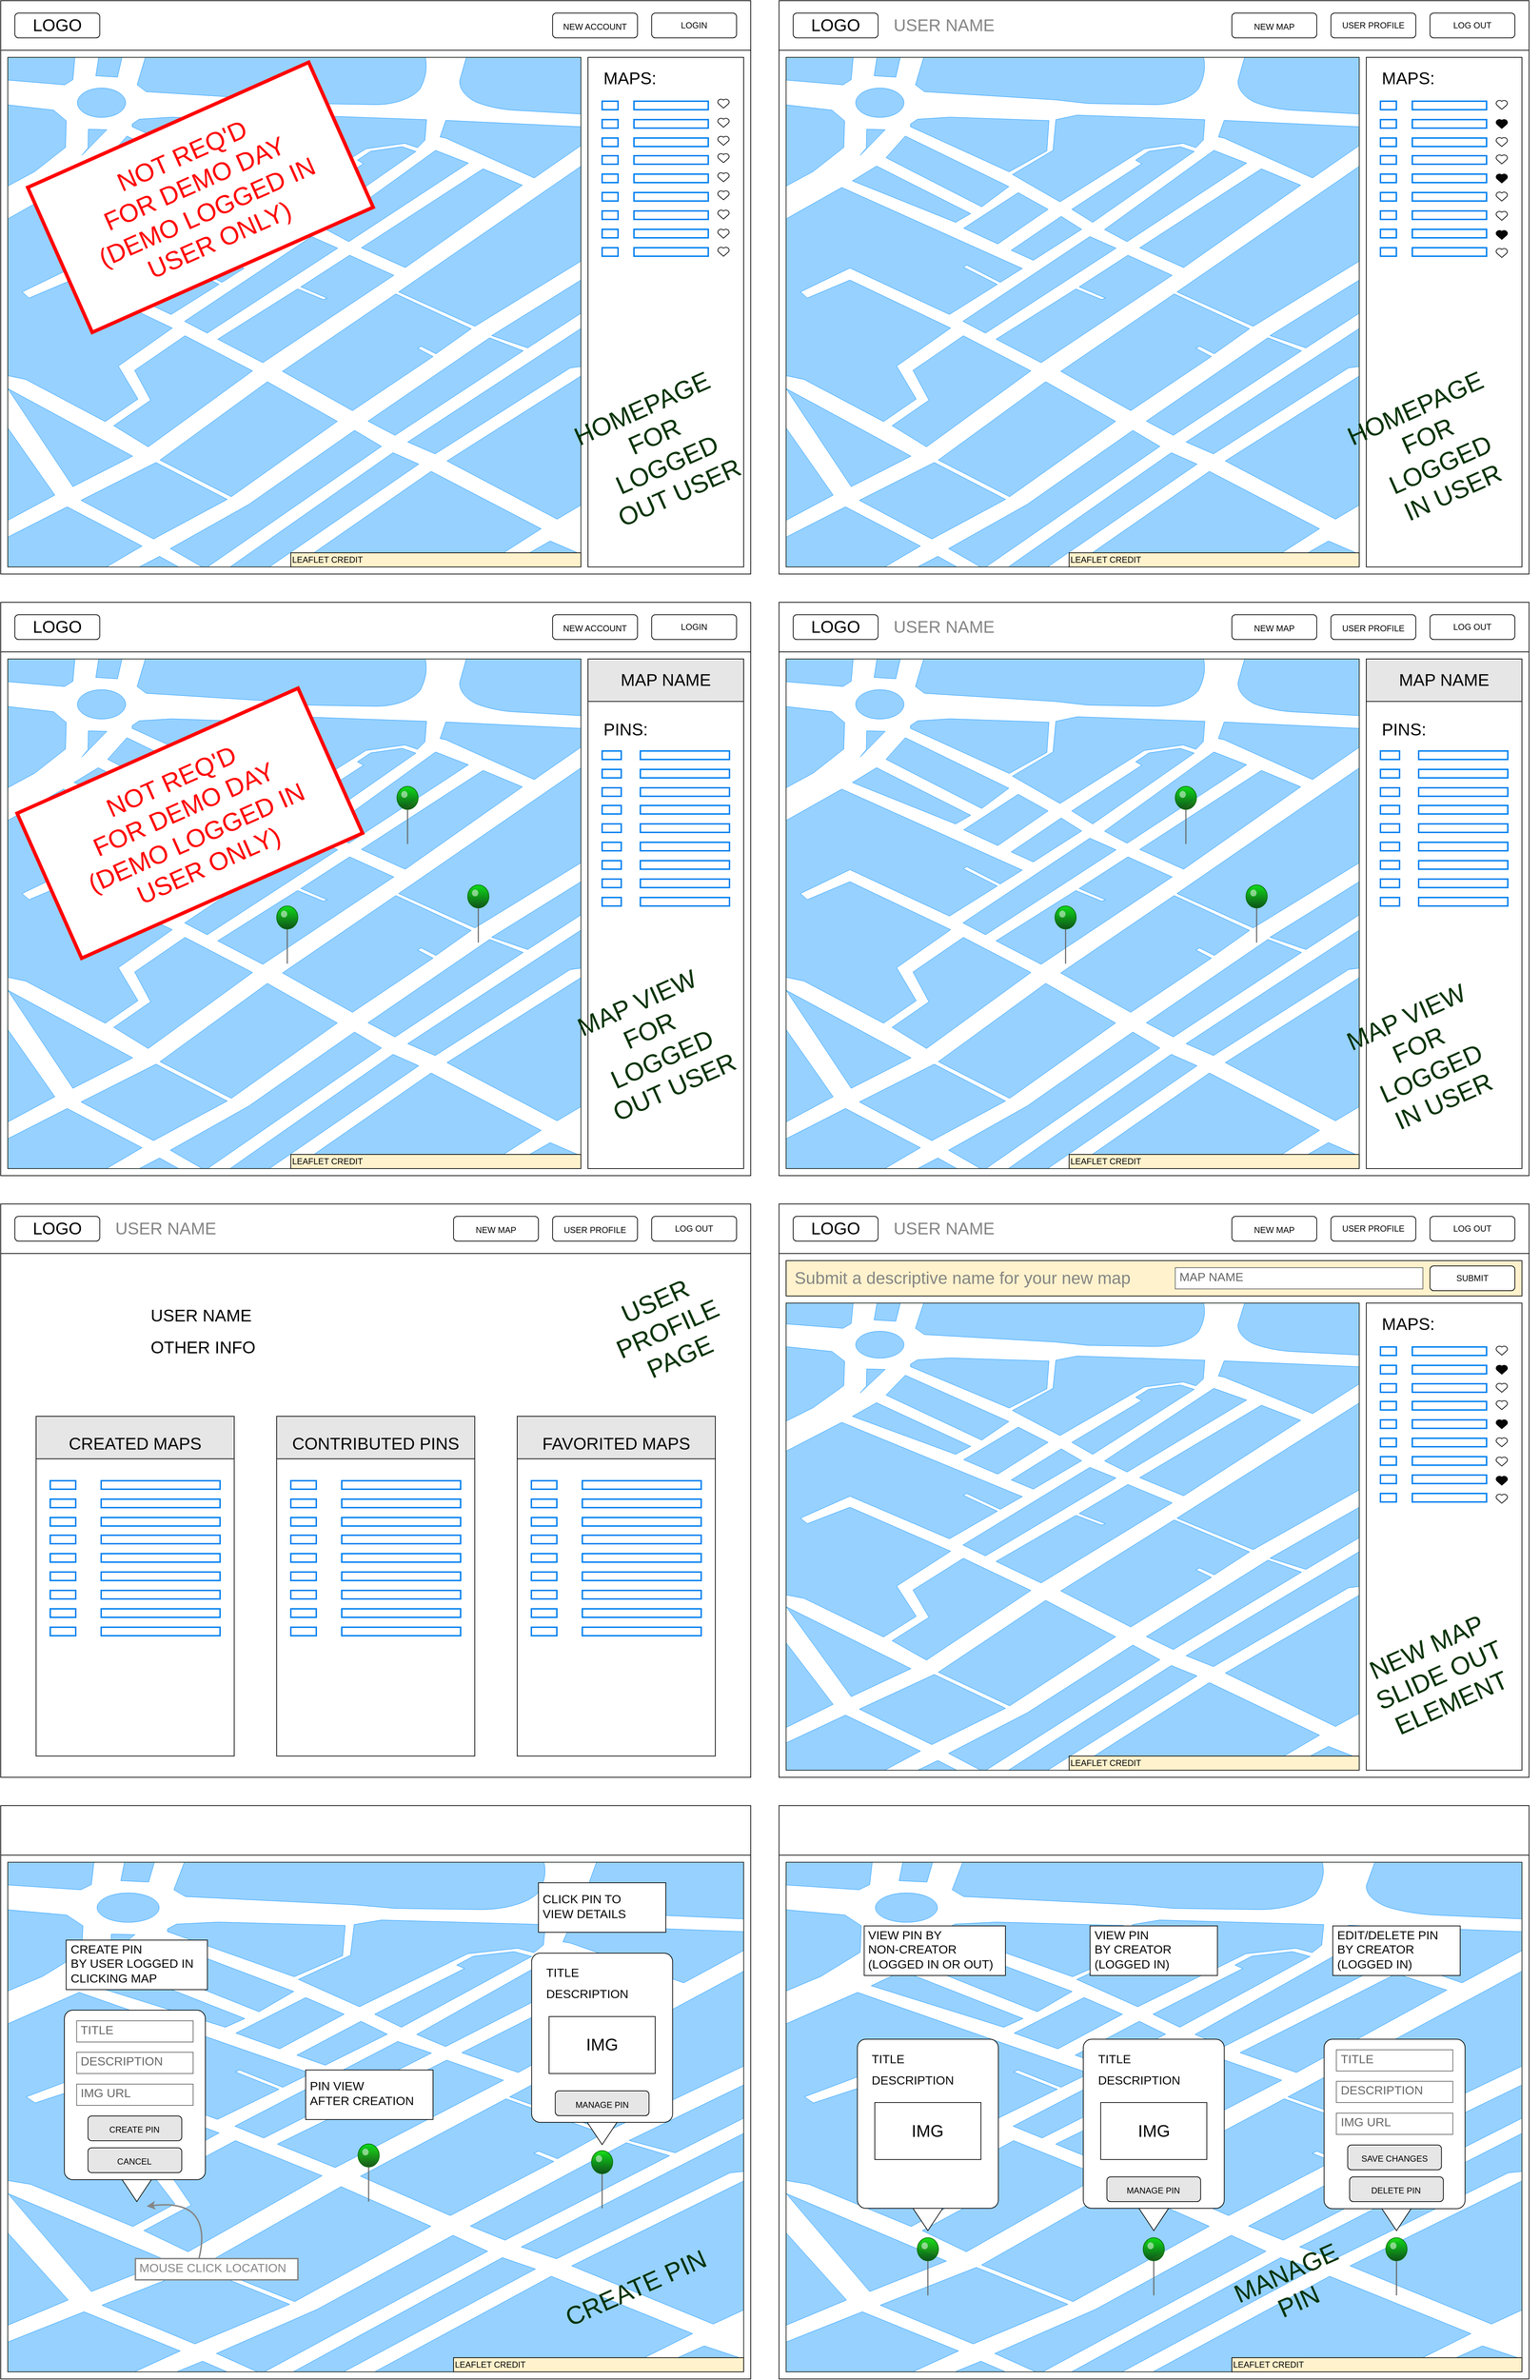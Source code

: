 <mxfile version="17.4.2" type="device"><diagram name="Page-1" id="03018318-947c-dd8e-b7a3-06fadd420f32"><mxGraphModel dx="3129" dy="2635" grid="1" gridSize="10" guides="1" tooltips="1" connect="1" arrows="1" fold="1" page="1" pageScale="1" pageWidth="1100" pageHeight="850" background="none" math="0" shadow="0"><root><mxCell id="0"/><mxCell id="1" parent="0"/><mxCell id="XAqKuSyK2m_CRTWHJI9g-225" value="" style="verticalLabelPosition=bottom;verticalAlign=top;html=1;shadow=0;dashed=0;strokeWidth=1;shape=mxgraph.ios.iBgMap;strokeColor=#18211b;strokeColor2=#008cff;fillColor2=#96D1FF;sketch=0;fontSize=24;fillColor=none;" parent="1" vertex="1"><mxGeometry x="1130" y="2650" width="1040" height="720" as="geometry"/></mxCell><mxCell id="XAqKuSyK2m_CRTWHJI9g-220" value="" style="rounded=0;whiteSpace=wrap;html=1;fillColor=none;sketch=0;" parent="1" vertex="1"><mxGeometry x="1120" y="2570" width="1060" height="810" as="geometry"/></mxCell><mxCell id="XAqKuSyK2m_CRTWHJI9g-264" value="" style="triangle;whiteSpace=wrap;html=1;sketch=0;fontSize=24;fontColor=#050505;strokeColor=default;fillColor=default;rotation=90;" parent="1" vertex="1"><mxGeometry x="1619.62" y="3100.5" width="60" height="80" as="geometry"/></mxCell><mxCell id="XAqKuSyK2m_CRTWHJI9g-3" value="" style="rounded=0;whiteSpace=wrap;html=1;fillColor=none;sketch=0;" parent="1" vertex="1"><mxGeometry x="20" y="20" width="1060" height="810" as="geometry"/></mxCell><mxCell id="XAqKuSyK2m_CRTWHJI9g-265" value="" style="triangle;whiteSpace=wrap;html=1;sketch=0;fontSize=24;fontColor=#050505;strokeColor=default;fillColor=default;rotation=90;" parent="1" vertex="1"><mxGeometry x="1962.68" y="3100.5" width="60" height="80" as="geometry"/></mxCell><mxCell id="XAqKuSyK2m_CRTWHJI9g-6" value="" style="rounded=0;whiteSpace=wrap;html=1;fillColor=none;" parent="1" vertex="1"><mxGeometry x="20" y="20" width="1060" height="70" as="geometry"/></mxCell><mxCell id="XAqKuSyK2m_CRTWHJI9g-7" value="&lt;font style=&quot;font-size: 24px&quot;&gt;LOGO&lt;/font&gt;" style="rounded=1;whiteSpace=wrap;html=1;fillColor=none;" parent="1" vertex="1"><mxGeometry x="40" y="37.5" width="120" height="35" as="geometry"/></mxCell><mxCell id="XAqKuSyK2m_CRTWHJI9g-10" value="" style="rounded=0;whiteSpace=wrap;html=1;sketch=0;fontSize=24;fillColor=none;" parent="1" vertex="1"><mxGeometry x="850" y="100" width="220" height="720" as="geometry"/></mxCell><mxCell id="XAqKuSyK2m_CRTWHJI9g-13" value="" style="verticalLabelPosition=bottom;verticalAlign=top;html=1;shadow=0;dashed=0;strokeWidth=1;shape=mxgraph.ios.iBgMap;strokeColor=#18211b;strokeColor2=#008cff;fillColor2=#96D1FF;sketch=0;fontSize=24;fillColor=none;" parent="1" vertex="1"><mxGeometry x="30" y="100" width="810" height="720" as="geometry"/></mxCell><mxCell id="XAqKuSyK2m_CRTWHJI9g-14" value="MAPS:" style="rounded=0;whiteSpace=wrap;html=1;sketch=0;fontSize=24;fillColor=none;strokeColor=none;align=left;" parent="1" vertex="1"><mxGeometry x="870" y="110" width="180" height="40" as="geometry"/></mxCell><mxCell id="XAqKuSyK2m_CRTWHJI9g-16" value="" style="html=1;verticalLabelPosition=bottom;align=center;labelBackgroundColor=#ffffff;verticalAlign=top;strokeWidth=2;strokeColor=#0080F0;shadow=0;dashed=0;shape=mxgraph.ios7.icons.preferences;pointerEvents=1;sketch=0;fontSize=24;fillColor=none;" parent="1" vertex="1"><mxGeometry x="870" y="162" width="150" height="64" as="geometry"/></mxCell><mxCell id="XAqKuSyK2m_CRTWHJI9g-17" value="" style="html=1;verticalLabelPosition=bottom;align=center;labelBackgroundColor=#ffffff;verticalAlign=top;strokeWidth=2;strokeColor=#0080F0;shadow=0;dashed=0;shape=mxgraph.ios7.icons.preferences;pointerEvents=1;sketch=0;fontSize=24;fillColor=none;" parent="1" vertex="1"><mxGeometry x="870" y="239" width="150" height="64" as="geometry"/></mxCell><mxCell id="XAqKuSyK2m_CRTWHJI9g-18" value="" style="html=1;verticalLabelPosition=bottom;align=center;labelBackgroundColor=#ffffff;verticalAlign=top;strokeWidth=2;strokeColor=#0080F0;shadow=0;dashed=0;shape=mxgraph.ios7.icons.preferences;pointerEvents=1;sketch=0;fontSize=24;fillColor=none;" parent="1" vertex="1"><mxGeometry x="870" y="317" width="150" height="64" as="geometry"/></mxCell><mxCell id="XAqKuSyK2m_CRTWHJI9g-20" value="&lt;font style=&quot;font-size: 12px;&quot;&gt;LOGIN&lt;/font&gt;" style="rounded=1;whiteSpace=wrap;html=1;fillColor=none;fontSize=12;" parent="1" vertex="1"><mxGeometry x="940" y="37.5" width="120" height="35" as="geometry"/></mxCell><mxCell id="XAqKuSyK2m_CRTWHJI9g-22" value="&lt;font style=&quot;font-size: 12px&quot;&gt;NEW ACCOUNT&lt;/font&gt;" style="rounded=1;whiteSpace=wrap;html=1;fillColor=none;fontSize=16;" parent="1" vertex="1"><mxGeometry x="800" y="37.5" width="120" height="35" as="geometry"/></mxCell><mxCell id="XAqKuSyK2m_CRTWHJI9g-24" value="LEAFLET CREDIT" style="rounded=0;whiteSpace=wrap;html=1;sketch=0;fontSize=12;strokeColor=default;fillColor=#FFF2CC;align=left;" parent="1" vertex="1"><mxGeometry x="430" y="800" width="410" height="20" as="geometry"/></mxCell><mxCell id="XAqKuSyK2m_CRTWHJI9g-25" value="" style="rounded=0;whiteSpace=wrap;html=1;fillColor=none;sketch=0;" parent="1" vertex="1"><mxGeometry x="20" y="870" width="1060" height="810" as="geometry"/></mxCell><mxCell id="XAqKuSyK2m_CRTWHJI9g-26" value="" style="rounded=0;whiteSpace=wrap;html=1;fillColor=none;" parent="1" vertex="1"><mxGeometry x="20" y="870" width="1060" height="70" as="geometry"/></mxCell><mxCell id="XAqKuSyK2m_CRTWHJI9g-27" value="&lt;font style=&quot;font-size: 24px&quot;&gt;LOGO&lt;/font&gt;" style="rounded=1;whiteSpace=wrap;html=1;fillColor=none;" parent="1" vertex="1"><mxGeometry x="40" y="887.5" width="120" height="35" as="geometry"/></mxCell><mxCell id="XAqKuSyK2m_CRTWHJI9g-28" value="" style="rounded=0;whiteSpace=wrap;html=1;sketch=0;fontSize=24;fillColor=none;" parent="1" vertex="1"><mxGeometry x="850" y="950" width="220" height="720" as="geometry"/></mxCell><mxCell id="XAqKuSyK2m_CRTWHJI9g-42" value="" style="rounded=0;whiteSpace=wrap;html=1;sketch=0;fontSize=48;fontColor=#858585;strokeColor=default;fillColor=#E6E6E6;" parent="1" vertex="1"><mxGeometry x="850" y="950" width="220" height="60" as="geometry"/></mxCell><mxCell id="XAqKuSyK2m_CRTWHJI9g-29" value="" style="verticalLabelPosition=bottom;verticalAlign=top;html=1;shadow=0;dashed=0;strokeWidth=1;shape=mxgraph.ios.iBgMap;strokeColor=#18211b;strokeColor2=#008cff;fillColor2=#96D1FF;sketch=0;fontSize=24;fillColor=none;" parent="1" vertex="1"><mxGeometry x="30" y="950" width="810" height="720" as="geometry"/></mxCell><mxCell id="XAqKuSyK2m_CRTWHJI9g-30" value="MAP NAME" style="rounded=0;whiteSpace=wrap;html=1;sketch=0;fontSize=24;fillColor=none;strokeColor=none;" parent="1" vertex="1"><mxGeometry x="850" y="960" width="220" height="40" as="geometry"/></mxCell><mxCell id="XAqKuSyK2m_CRTWHJI9g-31" value="" style="html=1;verticalLabelPosition=bottom;align=center;labelBackgroundColor=#ffffff;verticalAlign=top;strokeWidth=2;strokeColor=#0080F0;shadow=0;dashed=0;shape=mxgraph.ios7.icons.preferences;pointerEvents=1;sketch=0;fontSize=24;fillColor=none;" parent="1" vertex="1"><mxGeometry x="870" y="1080" width="180" height="64" as="geometry"/></mxCell><mxCell id="XAqKuSyK2m_CRTWHJI9g-32" value="" style="html=1;verticalLabelPosition=bottom;align=center;labelBackgroundColor=#ffffff;verticalAlign=top;strokeWidth=2;strokeColor=#0080F0;shadow=0;dashed=0;shape=mxgraph.ios7.icons.preferences;pointerEvents=1;sketch=0;fontSize=24;fillColor=none;" parent="1" vertex="1"><mxGeometry x="870" y="1157" width="180" height="64" as="geometry"/></mxCell><mxCell id="XAqKuSyK2m_CRTWHJI9g-33" value="" style="html=1;verticalLabelPosition=bottom;align=center;labelBackgroundColor=#ffffff;verticalAlign=top;strokeWidth=2;strokeColor=#0080F0;shadow=0;dashed=0;shape=mxgraph.ios7.icons.preferences;pointerEvents=1;sketch=0;fontSize=24;fillColor=none;" parent="1" vertex="1"><mxGeometry x="870" y="1235" width="180" height="64" as="geometry"/></mxCell><mxCell id="XAqKuSyK2m_CRTWHJI9g-34" value="&lt;font style=&quot;font-size: 12px;&quot;&gt;LOGIN&lt;/font&gt;" style="rounded=1;whiteSpace=wrap;html=1;fillColor=none;fontSize=12;" parent="1" vertex="1"><mxGeometry x="940" y="887.5" width="120" height="35" as="geometry"/></mxCell><mxCell id="XAqKuSyK2m_CRTWHJI9g-35" value="&lt;font style=&quot;font-size: 12px&quot;&gt;NEW ACCOUNT&lt;/font&gt;" style="rounded=1;whiteSpace=wrap;html=1;fillColor=none;fontSize=16;" parent="1" vertex="1"><mxGeometry x="800" y="887.5" width="120" height="35" as="geometry"/></mxCell><mxCell id="XAqKuSyK2m_CRTWHJI9g-36" value="LEAFLET CREDIT" style="rounded=0;whiteSpace=wrap;html=1;sketch=0;fontSize=12;strokeColor=default;fillColor=#FFF2CC;align=left;" parent="1" vertex="1"><mxGeometry x="430" y="1650" width="410" height="20" as="geometry"/></mxCell><mxCell id="XAqKuSyK2m_CRTWHJI9g-263" value="" style="triangle;whiteSpace=wrap;html=1;sketch=0;fontSize=24;fontColor=#050505;strokeColor=default;fillColor=default;rotation=90;" parent="1" vertex="1"><mxGeometry x="1300.38" y="3100.5" width="60" height="80" as="geometry"/></mxCell><mxCell id="XAqKuSyK2m_CRTWHJI9g-39" value="" style="verticalLabelPosition=top;html=1;shadow=0;dashed=0;verticalAlign=bottom;strokeWidth=1;shape=mxgraph.ios.iPin;fillColor2=#00dd00;fillColor3=#004400;strokeColor=#006600;sketch=0;fontSize=48;fillColor=none;" parent="1" vertex="1"><mxGeometry x="580" y="1130" width="30" height="81.5" as="geometry"/></mxCell><mxCell id="XAqKuSyK2m_CRTWHJI9g-43" value="" style="verticalLabelPosition=top;html=1;shadow=0;dashed=0;verticalAlign=bottom;strokeWidth=1;shape=mxgraph.ios.iPin;fillColor2=#00dd00;fillColor3=#004400;strokeColor=#006600;sketch=0;fontSize=48;fillColor=none;" parent="1" vertex="1"><mxGeometry x="410" y="1299" width="30" height="81.5" as="geometry"/></mxCell><mxCell id="XAqKuSyK2m_CRTWHJI9g-44" value="" style="verticalLabelPosition=top;html=1;shadow=0;dashed=0;verticalAlign=bottom;strokeWidth=1;shape=mxgraph.ios.iPin;fillColor2=#00dd00;fillColor3=#004400;strokeColor=#006600;sketch=0;fontSize=48;fillColor=none;" parent="1" vertex="1"><mxGeometry x="680" y="1269.25" width="30" height="81.5" as="geometry"/></mxCell><mxCell id="XAqKuSyK2m_CRTWHJI9g-45" value="PINS:" style="rounded=0;whiteSpace=wrap;html=1;sketch=0;fontSize=24;fillColor=none;strokeColor=none;align=left;" parent="1" vertex="1"><mxGeometry x="870" y="1030" width="130" height="40" as="geometry"/></mxCell><mxCell id="XAqKuSyK2m_CRTWHJI9g-46" value="" style="rounded=0;whiteSpace=wrap;html=1;fillColor=none;sketch=0;" parent="1" vertex="1"><mxGeometry x="1120" y="20" width="1060" height="810" as="geometry"/></mxCell><mxCell id="XAqKuSyK2m_CRTWHJI9g-47" value="" style="rounded=0;whiteSpace=wrap;html=1;fillColor=none;" parent="1" vertex="1"><mxGeometry x="1120" y="20" width="1060" height="70" as="geometry"/></mxCell><mxCell id="XAqKuSyK2m_CRTWHJI9g-48" value="&lt;font style=&quot;font-size: 24px&quot;&gt;LOGO&lt;/font&gt;" style="rounded=1;whiteSpace=wrap;html=1;fillColor=none;" parent="1" vertex="1"><mxGeometry x="1140" y="37.5" width="120" height="35" as="geometry"/></mxCell><mxCell id="XAqKuSyK2m_CRTWHJI9g-49" value="" style="rounded=0;whiteSpace=wrap;html=1;sketch=0;fontSize=24;fillColor=none;" parent="1" vertex="1"><mxGeometry x="1950" y="100" width="220" height="720" as="geometry"/></mxCell><mxCell id="XAqKuSyK2m_CRTWHJI9g-50" value="" style="verticalLabelPosition=bottom;verticalAlign=top;html=1;shadow=0;dashed=0;strokeWidth=1;shape=mxgraph.ios.iBgMap;strokeColor=#18211b;strokeColor2=#008cff;fillColor2=#96D1FF;sketch=0;fontSize=24;fillColor=none;" parent="1" vertex="1"><mxGeometry x="1130" y="100" width="810" height="720" as="geometry"/></mxCell><mxCell id="XAqKuSyK2m_CRTWHJI9g-51" value="MAPS:" style="rounded=0;whiteSpace=wrap;html=1;sketch=0;fontSize=24;fillColor=none;strokeColor=none;align=left;" parent="1" vertex="1"><mxGeometry x="1970" y="110" width="180" height="40" as="geometry"/></mxCell><mxCell id="XAqKuSyK2m_CRTWHJI9g-52" value="" style="html=1;verticalLabelPosition=bottom;align=center;labelBackgroundColor=#ffffff;verticalAlign=top;strokeWidth=2;strokeColor=#0080F0;shadow=0;dashed=0;shape=mxgraph.ios7.icons.preferences;pointerEvents=1;sketch=0;fontSize=24;fillColor=none;" parent="1" vertex="1"><mxGeometry x="1970" y="162" width="150" height="64" as="geometry"/></mxCell><mxCell id="XAqKuSyK2m_CRTWHJI9g-53" value="" style="html=1;verticalLabelPosition=bottom;align=center;labelBackgroundColor=#ffffff;verticalAlign=top;strokeWidth=2;strokeColor=#0080F0;shadow=0;dashed=0;shape=mxgraph.ios7.icons.preferences;pointerEvents=1;sketch=0;fontSize=24;fillColor=none;" parent="1" vertex="1"><mxGeometry x="1970" y="239" width="150" height="64" as="geometry"/></mxCell><mxCell id="XAqKuSyK2m_CRTWHJI9g-54" value="" style="html=1;verticalLabelPosition=bottom;align=center;labelBackgroundColor=#ffffff;verticalAlign=top;strokeWidth=2;strokeColor=#0080F0;shadow=0;dashed=0;shape=mxgraph.ios7.icons.preferences;pointerEvents=1;sketch=0;fontSize=24;fillColor=none;" parent="1" vertex="1"><mxGeometry x="1970" y="317" width="150" height="64" as="geometry"/></mxCell><mxCell id="XAqKuSyK2m_CRTWHJI9g-55" value="&lt;font style=&quot;font-size: 12px&quot;&gt;LOG OUT&lt;/font&gt;" style="rounded=1;whiteSpace=wrap;html=1;fillColor=none;fontSize=12;" parent="1" vertex="1"><mxGeometry x="2040" y="37.5" width="120" height="35" as="geometry"/></mxCell><mxCell id="XAqKuSyK2m_CRTWHJI9g-57" value="LEAFLET CREDIT" style="rounded=0;whiteSpace=wrap;html=1;sketch=0;fontSize=12;strokeColor=default;fillColor=#FFF2CC;align=left;" parent="1" vertex="1"><mxGeometry x="1530" y="800" width="410" height="20" as="geometry"/></mxCell><mxCell id="XAqKuSyK2m_CRTWHJI9g-59" value="&lt;font style=&quot;font-size: 12px&quot;&gt;USER PROFILE&lt;/font&gt;" style="rounded=1;whiteSpace=wrap;html=1;fillColor=none;fontSize=12;" parent="1" vertex="1"><mxGeometry x="1900" y="37.5" width="120" height="35" as="geometry"/></mxCell><mxCell id="XAqKuSyK2m_CRTWHJI9g-61" value="" style="verticalLabelPosition=bottom;verticalAlign=top;html=1;shape=mxgraph.basic.heart;sketch=0;fontSize=48;fontColor=#858585;strokeColor=default;fillColor=none;" parent="1" vertex="1"><mxGeometry x="2133" y="160.5" width="17" height="13" as="geometry"/></mxCell><mxCell id="XAqKuSyK2m_CRTWHJI9g-63" value="" style="verticalLabelPosition=bottom;verticalAlign=top;html=1;shape=mxgraph.basic.heart;sketch=0;fontSize=48;fontColor=#858585;strokeColor=default;fillColor=#050505;" parent="1" vertex="1"><mxGeometry x="2133" y="187.5" width="17" height="13" as="geometry"/></mxCell><mxCell id="XAqKuSyK2m_CRTWHJI9g-64" value="" style="verticalLabelPosition=bottom;verticalAlign=top;html=1;shape=mxgraph.basic.heart;sketch=0;fontSize=48;fontColor=#858585;strokeColor=default;fillColor=none;" parent="1" vertex="1"><mxGeometry x="2133" y="213" width="17" height="13" as="geometry"/></mxCell><mxCell id="XAqKuSyK2m_CRTWHJI9g-65" value="" style="verticalLabelPosition=bottom;verticalAlign=top;html=1;shape=mxgraph.basic.heart;sketch=0;fontSize=48;fontColor=#858585;strokeColor=default;fillColor=none;" parent="1" vertex="1"><mxGeometry x="2133" y="237.5" width="17" height="13" as="geometry"/></mxCell><mxCell id="XAqKuSyK2m_CRTWHJI9g-66" value="" style="verticalLabelPosition=bottom;verticalAlign=top;html=1;shape=mxgraph.basic.heart;sketch=0;fontSize=48;fontColor=#858585;strokeColor=default;fillColor=#050505;" parent="1" vertex="1"><mxGeometry x="2133" y="264.5" width="17" height="13" as="geometry"/></mxCell><mxCell id="XAqKuSyK2m_CRTWHJI9g-67" value="" style="verticalLabelPosition=bottom;verticalAlign=top;html=1;shape=mxgraph.basic.heart;sketch=0;fontSize=48;fontColor=#858585;strokeColor=default;fillColor=none;" parent="1" vertex="1"><mxGeometry x="2133" y="290" width="17" height="13" as="geometry"/></mxCell><mxCell id="XAqKuSyK2m_CRTWHJI9g-68" value="" style="verticalLabelPosition=bottom;verticalAlign=top;html=1;shape=mxgraph.basic.heart;sketch=0;fontSize=48;fontColor=#858585;strokeColor=default;fillColor=none;" parent="1" vertex="1"><mxGeometry x="2133" y="317.25" width="17" height="13" as="geometry"/></mxCell><mxCell id="XAqKuSyK2m_CRTWHJI9g-69" value="" style="verticalLabelPosition=bottom;verticalAlign=top;html=1;shape=mxgraph.basic.heart;sketch=0;fontSize=48;fontColor=#858585;strokeColor=default;fillColor=#050505;" parent="1" vertex="1"><mxGeometry x="2133" y="344.25" width="17" height="13" as="geometry"/></mxCell><mxCell id="XAqKuSyK2m_CRTWHJI9g-70" value="" style="verticalLabelPosition=bottom;verticalAlign=top;html=1;shape=mxgraph.basic.heart;sketch=0;fontSize=48;fontColor=#858585;strokeColor=default;fillColor=none;" parent="1" vertex="1"><mxGeometry x="2133" y="369.75" width="17" height="13" as="geometry"/></mxCell><mxCell id="XAqKuSyK2m_CRTWHJI9g-71" value="" style="verticalLabelPosition=bottom;verticalAlign=top;html=1;shape=mxgraph.basic.heart;sketch=0;fontSize=48;fontColor=#858585;strokeColor=default;fillColor=none;" parent="1" vertex="1"><mxGeometry x="1033" y="158.75" width="17" height="13" as="geometry"/></mxCell><mxCell id="XAqKuSyK2m_CRTWHJI9g-72" value="" style="verticalLabelPosition=bottom;verticalAlign=top;html=1;shape=mxgraph.basic.heart;sketch=0;fontSize=48;fontColor=#858585;strokeColor=default;fillColor=none;" parent="1" vertex="1"><mxGeometry x="1033" y="185.75" width="17" height="13" as="geometry"/></mxCell><mxCell id="XAqKuSyK2m_CRTWHJI9g-73" value="" style="verticalLabelPosition=bottom;verticalAlign=top;html=1;shape=mxgraph.basic.heart;sketch=0;fontSize=48;fontColor=#858585;strokeColor=default;fillColor=none;" parent="1" vertex="1"><mxGeometry x="1033" y="211.25" width="17" height="13" as="geometry"/></mxCell><mxCell id="XAqKuSyK2m_CRTWHJI9g-74" value="" style="verticalLabelPosition=bottom;verticalAlign=top;html=1;shape=mxgraph.basic.heart;sketch=0;fontSize=48;fontColor=#858585;strokeColor=default;fillColor=none;" parent="1" vertex="1"><mxGeometry x="1033" y="235.75" width="17" height="13" as="geometry"/></mxCell><mxCell id="XAqKuSyK2m_CRTWHJI9g-75" value="" style="verticalLabelPosition=bottom;verticalAlign=top;html=1;shape=mxgraph.basic.heart;sketch=0;fontSize=48;fontColor=#858585;strokeColor=default;fillColor=none;" parent="1" vertex="1"><mxGeometry x="1033" y="262.75" width="17" height="13" as="geometry"/></mxCell><mxCell id="XAqKuSyK2m_CRTWHJI9g-76" value="" style="verticalLabelPosition=bottom;verticalAlign=top;html=1;shape=mxgraph.basic.heart;sketch=0;fontSize=48;fontColor=#858585;strokeColor=default;fillColor=none;" parent="1" vertex="1"><mxGeometry x="1033" y="288.25" width="17" height="13" as="geometry"/></mxCell><mxCell id="XAqKuSyK2m_CRTWHJI9g-77" value="" style="verticalLabelPosition=bottom;verticalAlign=top;html=1;shape=mxgraph.basic.heart;sketch=0;fontSize=48;fontColor=#858585;strokeColor=default;fillColor=none;" parent="1" vertex="1"><mxGeometry x="1033" y="315.5" width="17" height="13" as="geometry"/></mxCell><mxCell id="XAqKuSyK2m_CRTWHJI9g-78" value="" style="verticalLabelPosition=bottom;verticalAlign=top;html=1;shape=mxgraph.basic.heart;sketch=0;fontSize=48;fontColor=#858585;strokeColor=default;fillColor=none;" parent="1" vertex="1"><mxGeometry x="1033" y="342.5" width="17" height="13" as="geometry"/></mxCell><mxCell id="XAqKuSyK2m_CRTWHJI9g-79" value="" style="verticalLabelPosition=bottom;verticalAlign=top;html=1;shape=mxgraph.basic.heart;sketch=0;fontSize=48;fontColor=#858585;strokeColor=default;fillColor=none;" parent="1" vertex="1"><mxGeometry x="1033" y="368" width="17" height="13" as="geometry"/></mxCell><mxCell id="XAqKuSyK2m_CRTWHJI9g-80" value="" style="rounded=0;whiteSpace=wrap;html=1;fillColor=none;sketch=0;" parent="1" vertex="1"><mxGeometry x="1120" y="870" width="1060" height="810" as="geometry"/></mxCell><mxCell id="XAqKuSyK2m_CRTWHJI9g-81" value="" style="rounded=0;whiteSpace=wrap;html=1;fillColor=none;" parent="1" vertex="1"><mxGeometry x="1120" y="870" width="1060" height="70" as="geometry"/></mxCell><mxCell id="XAqKuSyK2m_CRTWHJI9g-82" value="&lt;font style=&quot;font-size: 24px&quot;&gt;LOGO&lt;/font&gt;" style="rounded=1;whiteSpace=wrap;html=1;fillColor=none;" parent="1" vertex="1"><mxGeometry x="1140" y="887.5" width="120" height="35" as="geometry"/></mxCell><mxCell id="XAqKuSyK2m_CRTWHJI9g-83" value="" style="rounded=0;whiteSpace=wrap;html=1;sketch=0;fontSize=24;fillColor=none;" parent="1" vertex="1"><mxGeometry x="1950" y="950" width="220" height="720" as="geometry"/></mxCell><mxCell id="XAqKuSyK2m_CRTWHJI9g-84" value="" style="rounded=0;whiteSpace=wrap;html=1;sketch=0;fontSize=48;fontColor=#858585;strokeColor=default;fillColor=#E6E6E6;" parent="1" vertex="1"><mxGeometry x="1950" y="950" width="220" height="60" as="geometry"/></mxCell><mxCell id="XAqKuSyK2m_CRTWHJI9g-85" value="" style="verticalLabelPosition=bottom;verticalAlign=top;html=1;shadow=0;dashed=0;strokeWidth=1;shape=mxgraph.ios.iBgMap;strokeColor=#18211b;strokeColor2=#008cff;fillColor2=#96D1FF;sketch=0;fontSize=24;fillColor=none;" parent="1" vertex="1"><mxGeometry x="1130" y="950" width="810" height="720" as="geometry"/></mxCell><mxCell id="XAqKuSyK2m_CRTWHJI9g-86" value="MAP NAME" style="rounded=0;whiteSpace=wrap;html=1;sketch=0;fontSize=24;fillColor=none;strokeColor=none;" parent="1" vertex="1"><mxGeometry x="1950" y="960" width="220" height="40" as="geometry"/></mxCell><mxCell id="XAqKuSyK2m_CRTWHJI9g-87" value="" style="html=1;verticalLabelPosition=bottom;align=center;labelBackgroundColor=#ffffff;verticalAlign=top;strokeWidth=2;strokeColor=#0080F0;shadow=0;dashed=0;shape=mxgraph.ios7.icons.preferences;pointerEvents=1;sketch=0;fontSize=24;fillColor=none;" parent="1" vertex="1"><mxGeometry x="1970" y="1080" width="180" height="64" as="geometry"/></mxCell><mxCell id="XAqKuSyK2m_CRTWHJI9g-88" value="" style="html=1;verticalLabelPosition=bottom;align=center;labelBackgroundColor=#ffffff;verticalAlign=top;strokeWidth=2;strokeColor=#0080F0;shadow=0;dashed=0;shape=mxgraph.ios7.icons.preferences;pointerEvents=1;sketch=0;fontSize=24;fillColor=none;" parent="1" vertex="1"><mxGeometry x="1970" y="1157" width="180" height="64" as="geometry"/></mxCell><mxCell id="XAqKuSyK2m_CRTWHJI9g-89" value="" style="html=1;verticalLabelPosition=bottom;align=center;labelBackgroundColor=#ffffff;verticalAlign=top;strokeWidth=2;strokeColor=#0080F0;shadow=0;dashed=0;shape=mxgraph.ios7.icons.preferences;pointerEvents=1;sketch=0;fontSize=24;fillColor=none;" parent="1" vertex="1"><mxGeometry x="1970" y="1235" width="180" height="64" as="geometry"/></mxCell><mxCell id="XAqKuSyK2m_CRTWHJI9g-90" value="&lt;font style=&quot;font-size: 12px&quot;&gt;LOG OUT&lt;/font&gt;" style="rounded=1;whiteSpace=wrap;html=1;fillColor=none;fontSize=12;" parent="1" vertex="1"><mxGeometry x="2040" y="887.5" width="120" height="35" as="geometry"/></mxCell><mxCell id="XAqKuSyK2m_CRTWHJI9g-91" value="&lt;font style=&quot;font-size: 12px&quot;&gt;USER PROFILE&lt;/font&gt;" style="rounded=1;whiteSpace=wrap;html=1;fillColor=none;fontSize=16;" parent="1" vertex="1"><mxGeometry x="1900" y="887.5" width="120" height="35" as="geometry"/></mxCell><mxCell id="XAqKuSyK2m_CRTWHJI9g-92" value="LEAFLET CREDIT" style="rounded=0;whiteSpace=wrap;html=1;sketch=0;fontSize=12;strokeColor=default;fillColor=#FFF2CC;align=left;" parent="1" vertex="1"><mxGeometry x="1530" y="1650" width="410" height="20" as="geometry"/></mxCell><mxCell id="XAqKuSyK2m_CRTWHJI9g-93" value="" style="verticalLabelPosition=top;html=1;shadow=0;dashed=0;verticalAlign=bottom;strokeWidth=1;shape=mxgraph.ios.iPin;fillColor2=#00dd00;fillColor3=#004400;strokeColor=#006600;sketch=0;fontSize=48;fillColor=none;" parent="1" vertex="1"><mxGeometry x="1680" y="1130" width="30" height="81.5" as="geometry"/></mxCell><mxCell id="XAqKuSyK2m_CRTWHJI9g-95" value="" style="verticalLabelPosition=top;html=1;shadow=0;dashed=0;verticalAlign=bottom;strokeWidth=1;shape=mxgraph.ios.iPin;fillColor2=#00dd00;fillColor3=#004400;strokeColor=#006600;sketch=0;fontSize=48;fillColor=none;" parent="1" vertex="1"><mxGeometry x="1510" y="1299" width="30" height="81.5" as="geometry"/></mxCell><mxCell id="XAqKuSyK2m_CRTWHJI9g-96" value="" style="verticalLabelPosition=top;html=1;shadow=0;dashed=0;verticalAlign=bottom;strokeWidth=1;shape=mxgraph.ios.iPin;fillColor2=#00dd00;fillColor3=#004400;strokeColor=#006600;sketch=0;fontSize=48;fillColor=none;" parent="1" vertex="1"><mxGeometry x="1780" y="1269.25" width="30" height="81.5" as="geometry"/></mxCell><mxCell id="XAqKuSyK2m_CRTWHJI9g-97" value="PINS:" style="rounded=0;whiteSpace=wrap;html=1;sketch=0;fontSize=24;fillColor=none;strokeColor=none;align=left;" parent="1" vertex="1"><mxGeometry x="1970" y="1030" width="130" height="40" as="geometry"/></mxCell><mxCell id="XAqKuSyK2m_CRTWHJI9g-98" value="" style="rounded=0;whiteSpace=wrap;html=1;fillColor=none;sketch=0;" parent="1" vertex="1"><mxGeometry x="20" y="1720" width="1060" height="810" as="geometry"/></mxCell><mxCell id="XAqKuSyK2m_CRTWHJI9g-99" value="" style="rounded=0;whiteSpace=wrap;html=1;fillColor=none;" parent="1" vertex="1"><mxGeometry x="20" y="1720" width="1060" height="70" as="geometry"/></mxCell><mxCell id="XAqKuSyK2m_CRTWHJI9g-100" value="&lt;font style=&quot;font-size: 24px&quot;&gt;LOGO&lt;/font&gt;" style="rounded=1;whiteSpace=wrap;html=1;fillColor=none;" parent="1" vertex="1"><mxGeometry x="40" y="1737.5" width="120" height="35" as="geometry"/></mxCell><mxCell id="XAqKuSyK2m_CRTWHJI9g-108" value="&lt;font style=&quot;font-size: 12px&quot;&gt;LOG OUT&lt;/font&gt;" style="rounded=1;whiteSpace=wrap;html=1;fillColor=none;fontSize=12;" parent="1" vertex="1"><mxGeometry x="940" y="1737.5" width="120" height="35" as="geometry"/></mxCell><mxCell id="XAqKuSyK2m_CRTWHJI9g-109" value="&lt;font style=&quot;font-size: 12px&quot;&gt;USER PROFILE&lt;/font&gt;" style="rounded=1;whiteSpace=wrap;html=1;fillColor=none;fontSize=16;" parent="1" vertex="1"><mxGeometry x="800" y="1737.5" width="120" height="35" as="geometry"/></mxCell><mxCell id="XAqKuSyK2m_CRTWHJI9g-112" value="USER&lt;br style=&quot;font-size: 36px;&quot;&gt;PROFILE&lt;br style=&quot;font-size: 36px;&quot;&gt;PAGE" style="rounded=0;whiteSpace=wrap;html=1;sketch=0;fontSize=36;strokeColor=none;fillColor=none;rotation=336;fontColor=#003300;" parent="1" vertex="1"><mxGeometry x="875" y="1811.5" width="175" height="169.25" as="geometry"/></mxCell><mxCell id="XAqKuSyK2m_CRTWHJI9g-116" value="&lt;span style=&quot;font-size: 12px&quot;&gt;NEW MAP&lt;/span&gt;" style="rounded=1;whiteSpace=wrap;html=1;fillColor=none;fontSize=16;" parent="1" vertex="1"><mxGeometry x="1760" y="887.5" width="120" height="35" as="geometry"/></mxCell><mxCell id="XAqKuSyK2m_CRTWHJI9g-117" value="&lt;span style=&quot;font-size: 12px&quot;&gt;NEW MAP&lt;/span&gt;" style="rounded=1;whiteSpace=wrap;html=1;fillColor=none;fontSize=16;" parent="1" vertex="1"><mxGeometry x="660" y="1737.5" width="120" height="35" as="geometry"/></mxCell><mxCell id="XAqKuSyK2m_CRTWHJI9g-137" value="" style="shape=image;html=1;verticalAlign=top;verticalLabelPosition=bottom;labelBackgroundColor=#ffffff;imageAspect=0;aspect=fixed;image=https://cdn4.iconfinder.com/data/icons/48-bubbles/48/30.User-128.png;sketch=0;fontSize=48;fontColor=#858585;strokeColor=default;fillColor=#050505;" parent="1" vertex="1"><mxGeometry x="60" y="1820" width="160.75" height="160.75" as="geometry"/></mxCell><mxCell id="XAqKuSyK2m_CRTWHJI9g-139" value="USER NAME" style="rounded=0;whiteSpace=wrap;html=1;sketch=0;fontSize=24;fillColor=none;strokeColor=none;align=left;" parent="1" vertex="1"><mxGeometry x="230" y="1857.69" width="210" height="40" as="geometry"/></mxCell><mxCell id="XAqKuSyK2m_CRTWHJI9g-140" value="" style="rounded=0;whiteSpace=wrap;html=1;sketch=0;fontSize=24;fillColor=none;" parent="1" vertex="1"><mxGeometry x="410" y="2020" width="280" height="480" as="geometry"/></mxCell><mxCell id="XAqKuSyK2m_CRTWHJI9g-141" value="&lt;font color=&quot;#050505&quot; style=&quot;line-height: 1 ; font-size: 24px&quot;&gt;CONTRIBUTED PINS&lt;/font&gt;" style="rounded=0;whiteSpace=wrap;html=1;sketch=0;fontSize=48;fontColor=#858585;strokeColor=default;fillColor=#E6E6E6;verticalAlign=middle;" parent="1" vertex="1"><mxGeometry x="410" y="2020" width="280" height="60" as="geometry"/></mxCell><mxCell id="XAqKuSyK2m_CRTWHJI9g-143" value="" style="html=1;verticalLabelPosition=bottom;align=center;labelBackgroundColor=#ffffff;verticalAlign=top;strokeWidth=2;strokeColor=#0080F0;shadow=0;dashed=0;shape=mxgraph.ios7.icons.preferences;pointerEvents=1;sketch=0;fontSize=24;fillColor=none;" parent="1" vertex="1"><mxGeometry x="430" y="2111" width="240" height="64" as="geometry"/></mxCell><mxCell id="XAqKuSyK2m_CRTWHJI9g-144" value="" style="html=1;verticalLabelPosition=bottom;align=center;labelBackgroundColor=#ffffff;verticalAlign=top;strokeWidth=2;strokeColor=#0080F0;shadow=0;dashed=0;shape=mxgraph.ios7.icons.preferences;pointerEvents=1;sketch=0;fontSize=24;fillColor=none;" parent="1" vertex="1"><mxGeometry x="430" y="2188" width="240" height="64" as="geometry"/></mxCell><mxCell id="XAqKuSyK2m_CRTWHJI9g-145" value="" style="html=1;verticalLabelPosition=bottom;align=center;labelBackgroundColor=#ffffff;verticalAlign=top;strokeWidth=2;strokeColor=#0080F0;shadow=0;dashed=0;shape=mxgraph.ios7.icons.preferences;pointerEvents=1;sketch=0;fontSize=24;fillColor=none;" parent="1" vertex="1"><mxGeometry x="430" y="2266" width="240" height="64" as="geometry"/></mxCell><mxCell id="XAqKuSyK2m_CRTWHJI9g-166" value="OTHER INFO" style="rounded=0;whiteSpace=wrap;html=1;sketch=0;fontSize=24;fillColor=none;strokeColor=none;align=left;" parent="1" vertex="1"><mxGeometry x="230" y="1903.06" width="210" height="40" as="geometry"/></mxCell><mxCell id="XAqKuSyK2m_CRTWHJI9g-174" value="" style="rounded=0;whiteSpace=wrap;html=1;sketch=0;fontSize=24;fillColor=none;" parent="1" vertex="1"><mxGeometry x="750" y="2020" width="280" height="480" as="geometry"/></mxCell><mxCell id="XAqKuSyK2m_CRTWHJI9g-175" value="&lt;font color=&quot;#050505&quot; style=&quot;line-height: 1 ; font-size: 24px&quot;&gt;FAVORITED MAPS&lt;/font&gt;" style="rounded=0;whiteSpace=wrap;html=1;sketch=0;fontSize=48;fontColor=#858585;strokeColor=default;fillColor=#E6E6E6;verticalAlign=middle;" parent="1" vertex="1"><mxGeometry x="750" y="2020" width="280" height="60" as="geometry"/></mxCell><mxCell id="XAqKuSyK2m_CRTWHJI9g-176" value="" style="html=1;verticalLabelPosition=bottom;align=center;labelBackgroundColor=#ffffff;verticalAlign=top;strokeWidth=2;strokeColor=#0080F0;shadow=0;dashed=0;shape=mxgraph.ios7.icons.preferences;pointerEvents=1;sketch=0;fontSize=24;fillColor=none;" parent="1" vertex="1"><mxGeometry x="770" y="2111" width="240" height="64" as="geometry"/></mxCell><mxCell id="XAqKuSyK2m_CRTWHJI9g-177" value="" style="html=1;verticalLabelPosition=bottom;align=center;labelBackgroundColor=#ffffff;verticalAlign=top;strokeWidth=2;strokeColor=#0080F0;shadow=0;dashed=0;shape=mxgraph.ios7.icons.preferences;pointerEvents=1;sketch=0;fontSize=24;fillColor=none;" parent="1" vertex="1"><mxGeometry x="770" y="2188" width="240" height="64" as="geometry"/></mxCell><mxCell id="XAqKuSyK2m_CRTWHJI9g-178" value="" style="html=1;verticalLabelPosition=bottom;align=center;labelBackgroundColor=#ffffff;verticalAlign=top;strokeWidth=2;strokeColor=#0080F0;shadow=0;dashed=0;shape=mxgraph.ios7.icons.preferences;pointerEvents=1;sketch=0;fontSize=24;fillColor=none;" parent="1" vertex="1"><mxGeometry x="770" y="2266" width="240" height="64" as="geometry"/></mxCell><mxCell id="XAqKuSyK2m_CRTWHJI9g-179" value="" style="rounded=0;whiteSpace=wrap;html=1;sketch=0;fontSize=24;fillColor=none;" parent="1" vertex="1"><mxGeometry x="70" y="2020" width="280" height="480" as="geometry"/></mxCell><mxCell id="XAqKuSyK2m_CRTWHJI9g-180" value="&lt;font color=&quot;#050505&quot; style=&quot;font-size: 24px&quot;&gt;CREATED MAPS&lt;/font&gt;" style="rounded=0;whiteSpace=wrap;html=1;sketch=0;fontSize=48;fontColor=#858585;strokeColor=default;fillColor=#E6E6E6;verticalAlign=middle;" parent="1" vertex="1"><mxGeometry x="70" y="2020" width="280" height="60" as="geometry"/></mxCell><mxCell id="XAqKuSyK2m_CRTWHJI9g-181" value="" style="html=1;verticalLabelPosition=bottom;align=center;labelBackgroundColor=#ffffff;verticalAlign=top;strokeWidth=2;strokeColor=#0080F0;shadow=0;dashed=0;shape=mxgraph.ios7.icons.preferences;pointerEvents=1;sketch=0;fontSize=24;fillColor=none;" parent="1" vertex="1"><mxGeometry x="90" y="2111" width="240" height="64" as="geometry"/></mxCell><mxCell id="XAqKuSyK2m_CRTWHJI9g-182" value="" style="html=1;verticalLabelPosition=bottom;align=center;labelBackgroundColor=#ffffff;verticalAlign=top;strokeWidth=2;strokeColor=#0080F0;shadow=0;dashed=0;shape=mxgraph.ios7.icons.preferences;pointerEvents=1;sketch=0;fontSize=24;fillColor=none;" parent="1" vertex="1"><mxGeometry x="90" y="2188" width="240" height="64" as="geometry"/></mxCell><mxCell id="XAqKuSyK2m_CRTWHJI9g-183" value="" style="html=1;verticalLabelPosition=bottom;align=center;labelBackgroundColor=#ffffff;verticalAlign=top;strokeWidth=2;strokeColor=#0080F0;shadow=0;dashed=0;shape=mxgraph.ios7.icons.preferences;pointerEvents=1;sketch=0;fontSize=24;fillColor=none;" parent="1" vertex="1"><mxGeometry x="90" y="2266" width="240" height="64" as="geometry"/></mxCell><mxCell id="XAqKuSyK2m_CRTWHJI9g-184" value="&lt;span style=&quot;font-size: 12px&quot;&gt;NEW MAP&lt;/span&gt;" style="rounded=1;whiteSpace=wrap;html=1;fillColor=none;fontSize=16;" parent="1" vertex="1"><mxGeometry x="1760" y="37.5" width="120" height="35" as="geometry"/></mxCell><mxCell id="XAqKuSyK2m_CRTWHJI9g-185" value="&lt;font color=&quot;#858585&quot;&gt;USER NAME&lt;/font&gt;" style="rounded=0;whiteSpace=wrap;html=1;sketch=0;fontSize=24;fillColor=none;strokeColor=none;align=left;" parent="1" vertex="1"><mxGeometry x="180" y="1735" width="210" height="40" as="geometry"/></mxCell><mxCell id="XAqKuSyK2m_CRTWHJI9g-186" value="&lt;font color=&quot;#858585&quot;&gt;USER NAME&lt;/font&gt;" style="rounded=0;whiteSpace=wrap;html=1;sketch=0;fontSize=24;fillColor=none;strokeColor=none;align=left;" parent="1" vertex="1"><mxGeometry x="1280" y="885" width="210" height="40" as="geometry"/></mxCell><mxCell id="XAqKuSyK2m_CRTWHJI9g-187" value="&lt;font color=&quot;#858585&quot;&gt;USER NAME&lt;/font&gt;" style="rounded=0;whiteSpace=wrap;html=1;sketch=0;fontSize=24;fillColor=none;strokeColor=none;align=left;" parent="1" vertex="1"><mxGeometry x="1280" y="35" width="210" height="40" as="geometry"/></mxCell><mxCell id="XAqKuSyK2m_CRTWHJI9g-192" value="" style="rounded=0;whiteSpace=wrap;html=1;fillColor=none;sketch=0;" parent="1" vertex="1"><mxGeometry x="1120" y="1720" width="1060" height="810" as="geometry"/></mxCell><mxCell id="XAqKuSyK2m_CRTWHJI9g-193" value="" style="rounded=0;whiteSpace=wrap;html=1;fillColor=none;" parent="1" vertex="1"><mxGeometry x="1120" y="1720" width="1060" height="70" as="geometry"/></mxCell><mxCell id="XAqKuSyK2m_CRTWHJI9g-194" value="&lt;font style=&quot;font-size: 24px&quot;&gt;LOGO&lt;/font&gt;" style="rounded=1;whiteSpace=wrap;html=1;fillColor=none;" parent="1" vertex="1"><mxGeometry x="1140" y="1737.5" width="120" height="35" as="geometry"/></mxCell><mxCell id="XAqKuSyK2m_CRTWHJI9g-195" value="" style="rounded=0;whiteSpace=wrap;html=1;sketch=0;fontSize=24;fillColor=none;" parent="1" vertex="1"><mxGeometry x="1950" y="1860" width="220" height="660" as="geometry"/></mxCell><mxCell id="XAqKuSyK2m_CRTWHJI9g-196" value="" style="verticalLabelPosition=bottom;verticalAlign=top;html=1;shadow=0;dashed=0;strokeWidth=1;shape=mxgraph.ios.iBgMap;strokeColor=#18211b;strokeColor2=#008cff;fillColor2=#96D1FF;sketch=0;fontSize=24;fillColor=none;" parent="1" vertex="1"><mxGeometry x="1130" y="1860" width="810" height="660" as="geometry"/></mxCell><mxCell id="XAqKuSyK2m_CRTWHJI9g-197" value="MAPS:" style="rounded=0;whiteSpace=wrap;html=1;sketch=0;fontSize=24;fillColor=none;strokeColor=none;align=left;" parent="1" vertex="1"><mxGeometry x="1970" y="1870" width="180" height="40" as="geometry"/></mxCell><mxCell id="XAqKuSyK2m_CRTWHJI9g-198" value="" style="html=1;verticalLabelPosition=bottom;align=center;labelBackgroundColor=#ffffff;verticalAlign=top;strokeWidth=2;strokeColor=#0080F0;shadow=0;dashed=0;shape=mxgraph.ios7.icons.preferences;pointerEvents=1;sketch=0;fontSize=24;fillColor=none;" parent="1" vertex="1"><mxGeometry x="1970" y="1922" width="150" height="64" as="geometry"/></mxCell><mxCell id="XAqKuSyK2m_CRTWHJI9g-199" value="" style="html=1;verticalLabelPosition=bottom;align=center;labelBackgroundColor=#ffffff;verticalAlign=top;strokeWidth=2;strokeColor=#0080F0;shadow=0;dashed=0;shape=mxgraph.ios7.icons.preferences;pointerEvents=1;sketch=0;fontSize=24;fillColor=none;" parent="1" vertex="1"><mxGeometry x="1970" y="1999" width="150" height="64" as="geometry"/></mxCell><mxCell id="XAqKuSyK2m_CRTWHJI9g-200" value="" style="html=1;verticalLabelPosition=bottom;align=center;labelBackgroundColor=#ffffff;verticalAlign=top;strokeWidth=2;strokeColor=#0080F0;shadow=0;dashed=0;shape=mxgraph.ios7.icons.preferences;pointerEvents=1;sketch=0;fontSize=24;fillColor=none;" parent="1" vertex="1"><mxGeometry x="1970" y="2077" width="150" height="64" as="geometry"/></mxCell><mxCell id="XAqKuSyK2m_CRTWHJI9g-201" value="&lt;font style=&quot;font-size: 12px&quot;&gt;LOG OUT&lt;/font&gt;" style="rounded=1;whiteSpace=wrap;html=1;fillColor=none;fontSize=12;" parent="1" vertex="1"><mxGeometry x="2040" y="1737.5" width="120" height="35" as="geometry"/></mxCell><mxCell id="XAqKuSyK2m_CRTWHJI9g-202" value="LEAFLET CREDIT" style="rounded=0;whiteSpace=wrap;html=1;sketch=0;fontSize=12;strokeColor=default;fillColor=#FFF2CC;align=left;" parent="1" vertex="1"><mxGeometry x="1530" y="2500" width="410" height="20" as="geometry"/></mxCell><mxCell id="XAqKuSyK2m_CRTWHJI9g-204" value="&lt;font style=&quot;font-size: 12px&quot;&gt;USER PROFILE&lt;/font&gt;" style="rounded=1;whiteSpace=wrap;html=1;fillColor=none;fontSize=12;" parent="1" vertex="1"><mxGeometry x="1900" y="1737.5" width="120" height="35" as="geometry"/></mxCell><mxCell id="XAqKuSyK2m_CRTWHJI9g-205" value="" style="verticalLabelPosition=bottom;verticalAlign=top;html=1;shape=mxgraph.basic.heart;sketch=0;fontSize=48;fontColor=#858585;strokeColor=default;fillColor=none;" parent="1" vertex="1"><mxGeometry x="2133" y="1920.5" width="17" height="13" as="geometry"/></mxCell><mxCell id="XAqKuSyK2m_CRTWHJI9g-206" value="" style="verticalLabelPosition=bottom;verticalAlign=top;html=1;shape=mxgraph.basic.heart;sketch=0;fontSize=48;fontColor=#858585;strokeColor=default;fillColor=#050505;" parent="1" vertex="1"><mxGeometry x="2133" y="1947.5" width="17" height="13" as="geometry"/></mxCell><mxCell id="XAqKuSyK2m_CRTWHJI9g-207" value="" style="verticalLabelPosition=bottom;verticalAlign=top;html=1;shape=mxgraph.basic.heart;sketch=0;fontSize=48;fontColor=#858585;strokeColor=default;fillColor=none;" parent="1" vertex="1"><mxGeometry x="2133" y="1973" width="17" height="13" as="geometry"/></mxCell><mxCell id="XAqKuSyK2m_CRTWHJI9g-208" value="" style="verticalLabelPosition=bottom;verticalAlign=top;html=1;shape=mxgraph.basic.heart;sketch=0;fontSize=48;fontColor=#858585;strokeColor=default;fillColor=none;" parent="1" vertex="1"><mxGeometry x="2133" y="1997.5" width="17" height="13" as="geometry"/></mxCell><mxCell id="XAqKuSyK2m_CRTWHJI9g-209" value="" style="verticalLabelPosition=bottom;verticalAlign=top;html=1;shape=mxgraph.basic.heart;sketch=0;fontSize=48;fontColor=#858585;strokeColor=default;fillColor=#050505;" parent="1" vertex="1"><mxGeometry x="2133" y="2024.5" width="17" height="13" as="geometry"/></mxCell><mxCell id="XAqKuSyK2m_CRTWHJI9g-210" value="" style="verticalLabelPosition=bottom;verticalAlign=top;html=1;shape=mxgraph.basic.heart;sketch=0;fontSize=48;fontColor=#858585;strokeColor=default;fillColor=none;" parent="1" vertex="1"><mxGeometry x="2133" y="2050" width="17" height="13" as="geometry"/></mxCell><mxCell id="XAqKuSyK2m_CRTWHJI9g-211" value="" style="verticalLabelPosition=bottom;verticalAlign=top;html=1;shape=mxgraph.basic.heart;sketch=0;fontSize=48;fontColor=#858585;strokeColor=default;fillColor=none;" parent="1" vertex="1"><mxGeometry x="2133" y="2077.25" width="17" height="13" as="geometry"/></mxCell><mxCell id="XAqKuSyK2m_CRTWHJI9g-212" value="" style="verticalLabelPosition=bottom;verticalAlign=top;html=1;shape=mxgraph.basic.heart;sketch=0;fontSize=48;fontColor=#858585;strokeColor=default;fillColor=#050505;" parent="1" vertex="1"><mxGeometry x="2133" y="2104.25" width="17" height="13" as="geometry"/></mxCell><mxCell id="XAqKuSyK2m_CRTWHJI9g-213" value="" style="verticalLabelPosition=bottom;verticalAlign=top;html=1;shape=mxgraph.basic.heart;sketch=0;fontSize=48;fontColor=#858585;strokeColor=default;fillColor=none;" parent="1" vertex="1"><mxGeometry x="2133" y="2129.75" width="17" height="13" as="geometry"/></mxCell><mxCell id="XAqKuSyK2m_CRTWHJI9g-214" value="&lt;span style=&quot;font-size: 12px&quot;&gt;NEW MAP&lt;/span&gt;" style="rounded=1;whiteSpace=wrap;html=1;fillColor=none;fontSize=16;" parent="1" vertex="1"><mxGeometry x="1760" y="1737.5" width="120" height="35" as="geometry"/></mxCell><mxCell id="XAqKuSyK2m_CRTWHJI9g-215" value="&lt;font color=&quot;#858585&quot;&gt;USER NAME&lt;/font&gt;" style="rounded=0;whiteSpace=wrap;html=1;sketch=0;fontSize=24;fillColor=none;strokeColor=none;align=left;" parent="1" vertex="1"><mxGeometry x="1280" y="1735" width="210" height="40" as="geometry"/></mxCell><mxCell id="XAqKuSyK2m_CRTWHJI9g-216" value="" style="rounded=0;whiteSpace=wrap;html=1;sketch=0;fontSize=24;fontColor=#858585;strokeColor=default;fillColor=#FFF2CC;" parent="1" vertex="1"><mxGeometry x="1130" y="1800" width="1040" height="50" as="geometry"/></mxCell><mxCell id="XAqKuSyK2m_CRTWHJI9g-217" value="&lt;font style=&quot;font-size: 12px&quot;&gt;SUBMIT&lt;/font&gt;" style="rounded=1;whiteSpace=wrap;html=1;fillColor=default;fontSize=12;" parent="1" vertex="1"><mxGeometry x="2040" y="1807.5" width="120" height="35" as="geometry"/></mxCell><mxCell id="XAqKuSyK2m_CRTWHJI9g-218" value="&lt;font color=&quot;#858585&quot;&gt;Submit a descriptive name for your new map&lt;/font&gt;" style="rounded=0;whiteSpace=wrap;html=1;sketch=0;fontSize=24;fillColor=none;strokeColor=none;align=left;" parent="1" vertex="1"><mxGeometry x="1140" y="1805" width="640" height="40" as="geometry"/></mxCell><mxCell id="XAqKuSyK2m_CRTWHJI9g-219" value="MAP NAME" style="strokeWidth=1;shadow=0;dashed=0;align=center;html=1;shape=mxgraph.mockup.text.textBox;fontColor=#666666;align=left;fontSize=17;spacingLeft=4;spacingTop=-3;strokeColor=#666666;mainText=;sketch=0;fillColor=#FFFFFF;" parent="1" vertex="1"><mxGeometry x="1680" y="1810" width="350" height="30" as="geometry"/></mxCell><mxCell id="XAqKuSyK2m_CRTWHJI9g-221" value="" style="rounded=0;whiteSpace=wrap;html=1;fillColor=none;" parent="1" vertex="1"><mxGeometry x="1120" y="2570" width="1060" height="70" as="geometry"/></mxCell><mxCell id="XAqKuSyK2m_CRTWHJI9g-232" value="LEAFLET CREDIT" style="rounded=0;whiteSpace=wrap;html=1;sketch=0;fontSize=12;strokeColor=default;fillColor=#FFF2CC;align=left;" parent="1" vertex="1"><mxGeometry x="1760" y="3350" width="410" height="20" as="geometry"/></mxCell><mxCell id="XAqKuSyK2m_CRTWHJI9g-235" value="" style="verticalLabelPosition=top;html=1;shadow=0;dashed=0;verticalAlign=bottom;strokeWidth=1;shape=mxgraph.ios.iPin;fillColor2=#00dd00;fillColor3=#004400;strokeColor=#006600;sketch=0;fontSize=48;fillColor=none;" parent="1" vertex="1"><mxGeometry x="1634.62" y="3180.5" width="30" height="81.5" as="geometry"/></mxCell><mxCell id="XAqKuSyK2m_CRTWHJI9g-262" value="" style="rounded=1;whiteSpace=wrap;html=1;sketch=0;fontSize=24;fontColor=#050505;strokeColor=default;fillColor=default;align=left;arcSize=6;" parent="1" vertex="1"><mxGeometry x="1890.37" y="2900" width="199.25" height="239.5" as="geometry"/></mxCell><mxCell id="XAqKuSyK2m_CRTWHJI9g-236" value="" style="verticalLabelPosition=top;html=1;shadow=0;dashed=0;verticalAlign=bottom;strokeWidth=1;shape=mxgraph.ios.iPin;fillColor2=#00dd00;fillColor3=#004400;strokeColor=#006600;sketch=0;fontSize=48;fillColor=none;" parent="1" vertex="1"><mxGeometry x="1977.67" y="3180.5" width="30" height="81.5" as="geometry"/></mxCell><mxCell id="XAqKuSyK2m_CRTWHJI9g-242" value="" style="rounded=1;whiteSpace=wrap;html=1;sketch=0;fontSize=24;fontColor=#050505;strokeColor=default;fillColor=default;align=left;arcSize=6;" parent="1" vertex="1"><mxGeometry x="1550" y="2900" width="199.25" height="239" as="geometry"/></mxCell><mxCell id="XAqKuSyK2m_CRTWHJI9g-244" value="&lt;span style=&quot;font-size: 12px&quot;&gt;MANAGE PIN&lt;/span&gt;" style="rounded=1;whiteSpace=wrap;html=1;fillColor=#E6E6E6;fontSize=16;" parent="1" vertex="1"><mxGeometry x="1583.38" y="3094.5" width="132.49" height="35" as="geometry"/></mxCell><mxCell id="XAqKuSyK2m_CRTWHJI9g-245" value="TITLE" style="strokeWidth=1;shadow=0;dashed=0;align=center;html=1;shape=mxgraph.mockup.text.textBox;fontColor=#666666;align=left;fontSize=17;spacingLeft=4;spacingTop=-3;strokeColor=#666666;mainText=;sketch=0;fillColor=#FFFFFF;" parent="1" vertex="1"><mxGeometry x="1907.68" y="2915" width="164.62" height="30" as="geometry"/></mxCell><mxCell id="XAqKuSyK2m_CRTWHJI9g-246" value="TITLE" style="strokeWidth=1;shadow=0;dashed=0;align=center;html=1;shape=mxgraph.mockup.text.textBox;fontColor=#050505;align=left;fontSize=17;spacingLeft=4;spacingTop=-3;strokeColor=none;mainText=;sketch=0;fillColor=#FFFFFF;" parent="1" vertex="1"><mxGeometry x="1564.62" y="2915" width="100" height="30" as="geometry"/></mxCell><mxCell id="XAqKuSyK2m_CRTWHJI9g-247" value="DESCRIPTION" style="strokeWidth=1;shadow=0;dashed=0;align=center;html=1;shape=mxgraph.mockup.text.textBox;fontColor=#050505;align=left;fontSize=17;spacingLeft=4;spacingTop=-3;strokeColor=none;mainText=;sketch=0;fillColor=#FFFFFF;" parent="1" vertex="1"><mxGeometry x="1564.62" y="2945" width="100" height="30" as="geometry"/></mxCell><mxCell id="XAqKuSyK2m_CRTWHJI9g-248" value="IMG" style="rounded=0;whiteSpace=wrap;html=1;sketch=0;fontSize=24;fontColor=#050505;strokeColor=default;fillColor=default;" parent="1" vertex="1"><mxGeometry x="1574.62" y="2989.5" width="150" height="80.5" as="geometry"/></mxCell><mxCell id="XAqKuSyK2m_CRTWHJI9g-249" value="EDIT/DELETE PIN&lt;br&gt;BY CREATOR&lt;br&gt;(LOGGED IN)" style="strokeWidth=1;shadow=0;dashed=0;align=center;html=1;shape=mxgraph.mockup.text.textBox;fontColor=#050505;align=left;fontSize=17;spacingLeft=4;spacingTop=-3;strokeColor=default;mainText=;sketch=0;fillColor=default;" parent="1" vertex="1"><mxGeometry x="1902.68" y="2740" width="180" height="70" as="geometry"/></mxCell><mxCell id="XAqKuSyK2m_CRTWHJI9g-250" value="" style="verticalLabelPosition=top;html=1;shadow=0;dashed=0;verticalAlign=bottom;strokeWidth=1;shape=mxgraph.ios.iPin;fillColor2=#00dd00;fillColor3=#004400;strokeColor=#006600;sketch=0;fontSize=48;fillColor=none;" parent="1" vertex="1"><mxGeometry x="1315.37" y="3180.5" width="30" height="81.5" as="geometry"/></mxCell><mxCell id="XAqKuSyK2m_CRTWHJI9g-251" value="" style="rounded=1;whiteSpace=wrap;html=1;sketch=0;fontSize=24;fontColor=#050505;strokeColor=default;fillColor=default;align=left;arcSize=6;" parent="1" vertex="1"><mxGeometry x="1230.75" y="2900" width="199.25" height="239" as="geometry"/></mxCell><mxCell id="XAqKuSyK2m_CRTWHJI9g-253" value="TITLE" style="strokeWidth=1;shadow=0;dashed=0;align=center;html=1;shape=mxgraph.mockup.text.textBox;fontColor=#050505;align=left;fontSize=17;spacingLeft=4;spacingTop=-3;strokeColor=none;mainText=;sketch=0;fillColor=#FFFFFF;" parent="1" vertex="1"><mxGeometry x="1245.37" y="2915" width="100" height="30" as="geometry"/></mxCell><mxCell id="XAqKuSyK2m_CRTWHJI9g-254" value="DESCRIPTION" style="strokeWidth=1;shadow=0;dashed=0;align=center;html=1;shape=mxgraph.mockup.text.textBox;fontColor=#050505;align=left;fontSize=17;spacingLeft=4;spacingTop=-3;strokeColor=none;mainText=;sketch=0;fillColor=#FFFFFF;" parent="1" vertex="1"><mxGeometry x="1245.37" y="2945" width="100" height="30" as="geometry"/></mxCell><mxCell id="XAqKuSyK2m_CRTWHJI9g-255" value="IMG" style="rounded=0;whiteSpace=wrap;html=1;sketch=0;fontSize=24;fontColor=#050505;strokeColor=default;fillColor=default;" parent="1" vertex="1"><mxGeometry x="1255.37" y="2989.5" width="150" height="80.5" as="geometry"/></mxCell><mxCell id="XAqKuSyK2m_CRTWHJI9g-256" value="VIEW PIN&lt;br&gt;BY CREATOR&lt;br&gt;(LOGGED IN)" style="strokeWidth=1;shadow=0;dashed=0;align=center;html=1;shape=mxgraph.mockup.text.textBox;fontColor=#050505;align=left;fontSize=17;spacingLeft=4;spacingTop=-3;strokeColor=default;mainText=;sketch=0;fillColor=default;" parent="1" vertex="1"><mxGeometry x="1559.62" y="2740" width="180" height="70" as="geometry"/></mxCell><mxCell id="XAqKuSyK2m_CRTWHJI9g-257" value="VIEW PIN BY &lt;br&gt;NON-CREATOR&lt;br&gt;(LOGGED IN OR OUT)" style="strokeWidth=1;shadow=0;dashed=0;align=center;html=1;shape=mxgraph.mockup.text.textBox;fontColor=#050505;align=left;fontSize=17;spacingLeft=4;spacingTop=-3;strokeColor=default;mainText=;sketch=0;fillColor=default;" parent="1" vertex="1"><mxGeometry x="1240.37" y="2740" width="199.63" height="70" as="geometry"/></mxCell><mxCell id="XAqKuSyK2m_CRTWHJI9g-258" value="DESCRIPTION" style="strokeWidth=1;shadow=0;dashed=0;align=center;html=1;shape=mxgraph.mockup.text.textBox;fontColor=#666666;align=left;fontSize=17;spacingLeft=4;spacingTop=-3;strokeColor=#666666;mainText=;sketch=0;fillColor=#FFFFFF;" parent="1" vertex="1"><mxGeometry x="1907.68" y="2959.5" width="164.62" height="30" as="geometry"/></mxCell><mxCell id="XAqKuSyK2m_CRTWHJI9g-259" value="IMG URL" style="strokeWidth=1;shadow=0;dashed=0;align=center;html=1;shape=mxgraph.mockup.text.textBox;fontColor=#666666;align=left;fontSize=17;spacingLeft=4;spacingTop=-3;strokeColor=#666666;mainText=;sketch=0;fillColor=#FFFFFF;" parent="1" vertex="1"><mxGeometry x="1907.68" y="3004.5" width="164.62" height="30" as="geometry"/></mxCell><mxCell id="XAqKuSyK2m_CRTWHJI9g-260" value="&lt;span style=&quot;font-size: 12px&quot;&gt;SAVE CHANGES&lt;/span&gt;" style="rounded=1;whiteSpace=wrap;html=1;fillColor=#E6E6E6;fontSize=16;" parent="1" vertex="1"><mxGeometry x="1923.75" y="3049.5" width="132.49" height="35" as="geometry"/></mxCell><mxCell id="XAqKuSyK2m_CRTWHJI9g-261" value="&lt;span style=&quot;font-size: 12px&quot;&gt;DELETE PIN&lt;/span&gt;" style="rounded=1;whiteSpace=wrap;html=1;fillColor=#E6E6E6;fontSize=16;" parent="1" vertex="1"><mxGeometry x="1926.43" y="3094.5" width="132.49" height="35" as="geometry"/></mxCell><mxCell id="XAqKuSyK2m_CRTWHJI9g-266" value="MAP VIEW&lt;br&gt;FOR LOGGED&lt;br&gt;OUT USER" style="rounded=0;whiteSpace=wrap;html=1;sketch=0;fontSize=36;strokeColor=none;fillColor=none;rotation=336;fontColor=#003300;" parent="1" vertex="1"><mxGeometry x="827.5" y="1410" width="235" height="169.25" as="geometry"/></mxCell><mxCell id="XAqKuSyK2m_CRTWHJI9g-267" value="HOMEPAGE&lt;br&gt;FOR LOGGED&lt;br&gt;OUT USER" style="rounded=0;whiteSpace=wrap;html=1;sketch=0;fontSize=36;strokeColor=none;fillColor=none;rotation=336;fontColor=#003300;" parent="1" vertex="1"><mxGeometry x="835" y="570" width="235" height="169.25" as="geometry"/></mxCell><mxCell id="XAqKuSyK2m_CRTWHJI9g-268" value="HOMEPAGE&lt;br&gt;FOR LOGGED&lt;br&gt;IN USER" style="rounded=0;whiteSpace=wrap;html=1;sketch=0;fontSize=36;strokeColor=none;fillColor=none;rotation=336;fontColor=#003300;" parent="1" vertex="1"><mxGeometry x="1927.5" y="570" width="235" height="169.25" as="geometry"/></mxCell><mxCell id="XAqKuSyK2m_CRTWHJI9g-269" value="MAP VIEW&lt;br&gt;FOR LOGGED&lt;br&gt;IN USER" style="rounded=0;whiteSpace=wrap;html=1;sketch=0;fontSize=36;strokeColor=none;fillColor=none;rotation=336;fontColor=#003300;" parent="1" vertex="1"><mxGeometry x="1915" y="1430" width="235" height="169.25" as="geometry"/></mxCell><mxCell id="XAqKuSyK2m_CRTWHJI9g-270" value="NEW MAP&lt;br&gt;SLIDE OUT&lt;br&gt;ELEMENT" style="rounded=0;whiteSpace=wrap;html=1;sketch=0;fontSize=36;strokeColor=none;fillColor=none;rotation=336;fontColor=#003300;" parent="1" vertex="1"><mxGeometry x="1935" y="2300" width="235" height="169.25" as="geometry"/></mxCell><mxCell id="XAqKuSyK2m_CRTWHJI9g-271" value="MANAGE&lt;br&gt;PIN" style="rounded=0;whiteSpace=wrap;html=1;sketch=0;fontSize=36;strokeColor=none;fillColor=none;rotation=336;fontColor=#003300;" parent="1" vertex="1"><mxGeometry x="1727.68" y="3220" width="235" height="60.96" as="geometry"/></mxCell><mxCell id="u_hSo5bXw3gpSpP_iJz0-1" value="NOT REQ'D&lt;br&gt;FOR DEMO DAY&lt;br&gt;(DEMO LOGGED IN USER ONLY)" style="rounded=0;whiteSpace=wrap;html=1;sketch=0;fontSize=36;strokeColor=#FF0000;fillColor=default;rotation=336;fontColor=#FF0000;strokeWidth=5;" vertex="1" parent="1"><mxGeometry x="84.99" y="185.75" width="434.63" height="224.15" as="geometry"/></mxCell><mxCell id="u_hSo5bXw3gpSpP_iJz0-2" value="NOT REQ'D&lt;br&gt;FOR DEMO DAY&lt;br&gt;(DEMO LOGGED IN USER ONLY)" style="rounded=0;whiteSpace=wrap;html=1;sketch=0;fontSize=36;strokeColor=#FF0000;fillColor=default;rotation=336;fontColor=#FF0000;strokeWidth=5;" vertex="1" parent="1"><mxGeometry x="70.0" y="1070" width="434.63" height="224.15" as="geometry"/></mxCell><mxCell id="u_hSo5bXw3gpSpP_iJz0-3" value="" style="verticalLabelPosition=bottom;verticalAlign=top;html=1;shadow=0;dashed=0;strokeWidth=1;shape=mxgraph.ios.iBgMap;strokeColor=#18211b;strokeColor2=#008cff;fillColor2=#96D1FF;sketch=0;fontSize=24;fillColor=none;" vertex="1" parent="1"><mxGeometry x="30" y="2650" width="1040" height="720" as="geometry"/></mxCell><mxCell id="u_hSo5bXw3gpSpP_iJz0-4" value="" style="rounded=0;whiteSpace=wrap;html=1;fillColor=none;sketch=0;" vertex="1" parent="1"><mxGeometry x="20" y="2570" width="1060" height="810" as="geometry"/></mxCell><mxCell id="u_hSo5bXw3gpSpP_iJz0-5" value="" style="triangle;whiteSpace=wrap;html=1;sketch=0;fontSize=24;fontColor=#050505;strokeColor=default;fillColor=default;rotation=90;" vertex="1" parent="1"><mxGeometry x="839.99" y="2979" width="60" height="80" as="geometry"/></mxCell><mxCell id="u_hSo5bXw3gpSpP_iJz0-6" value="" style="triangle;whiteSpace=wrap;html=1;sketch=0;fontSize=24;fontColor=#050505;strokeColor=default;fillColor=default;rotation=90;" vertex="1" parent="1"><mxGeometry x="182.31" y="3059.5" width="60" height="80" as="geometry"/></mxCell><mxCell id="u_hSo5bXw3gpSpP_iJz0-8" value="" style="rounded=0;whiteSpace=wrap;html=1;fillColor=none;" vertex="1" parent="1"><mxGeometry x="20" y="2570" width="1060" height="70" as="geometry"/></mxCell><mxCell id="u_hSo5bXw3gpSpP_iJz0-9" value="LEAFLET CREDIT" style="rounded=0;whiteSpace=wrap;html=1;sketch=0;fontSize=12;strokeColor=default;fillColor=#FFF2CC;align=left;" vertex="1" parent="1"><mxGeometry x="660" y="3350" width="410" height="20" as="geometry"/></mxCell><mxCell id="u_hSo5bXw3gpSpP_iJz0-11" value="" style="rounded=1;whiteSpace=wrap;html=1;sketch=0;fontSize=24;fontColor=#050505;strokeColor=default;fillColor=default;align=left;arcSize=6;" vertex="1" parent="1"><mxGeometry x="110" y="2859" width="199.25" height="239.5" as="geometry"/></mxCell><mxCell id="u_hSo5bXw3gpSpP_iJz0-12" value="" style="verticalLabelPosition=top;html=1;shadow=0;dashed=0;verticalAlign=bottom;strokeWidth=1;shape=mxgraph.ios.iPin;fillColor2=#00dd00;fillColor3=#004400;strokeColor=#006600;sketch=0;fontSize=48;fillColor=none;" vertex="1" parent="1"><mxGeometry x="525.0" y="3048" width="30" height="81.5" as="geometry"/></mxCell><mxCell id="u_hSo5bXw3gpSpP_iJz0-13" value="" style="rounded=1;whiteSpace=wrap;html=1;sketch=0;fontSize=24;fontColor=#050505;strokeColor=default;fillColor=default;align=left;arcSize=6;" vertex="1" parent="1"><mxGeometry x="770.37" y="2778.5" width="199.25" height="239" as="geometry"/></mxCell><mxCell id="u_hSo5bXw3gpSpP_iJz0-14" value="&lt;span style=&quot;font-size: 12px&quot;&gt;MANAGE PIN&lt;/span&gt;" style="rounded=1;whiteSpace=wrap;html=1;fillColor=#E6E6E6;fontSize=16;" vertex="1" parent="1"><mxGeometry x="803.75" y="2973" width="132.49" height="35" as="geometry"/></mxCell><mxCell id="u_hSo5bXw3gpSpP_iJz0-15" value="TITLE" style="strokeWidth=1;shadow=0;dashed=0;align=center;html=1;shape=mxgraph.mockup.text.textBox;fontColor=#666666;align=left;fontSize=17;spacingLeft=4;spacingTop=-3;strokeColor=#666666;mainText=;sketch=0;fillColor=#FFFFFF;" vertex="1" parent="1"><mxGeometry x="127.31" y="2874" width="164.62" height="30" as="geometry"/></mxCell><mxCell id="u_hSo5bXw3gpSpP_iJz0-16" value="TITLE" style="strokeWidth=1;shadow=0;dashed=0;align=center;html=1;shape=mxgraph.mockup.text.textBox;fontColor=#050505;align=left;fontSize=17;spacingLeft=4;spacingTop=-3;strokeColor=none;mainText=;sketch=0;fillColor=#FFFFFF;" vertex="1" parent="1"><mxGeometry x="784.99" y="2793.5" width="100" height="30" as="geometry"/></mxCell><mxCell id="u_hSo5bXw3gpSpP_iJz0-17" value="DESCRIPTION" style="strokeWidth=1;shadow=0;dashed=0;align=center;html=1;shape=mxgraph.mockup.text.textBox;fontColor=#050505;align=left;fontSize=17;spacingLeft=4;spacingTop=-3;strokeColor=none;mainText=;sketch=0;fillColor=#FFFFFF;" vertex="1" parent="1"><mxGeometry x="784.99" y="2823.5" width="100" height="30" as="geometry"/></mxCell><mxCell id="u_hSo5bXw3gpSpP_iJz0-18" value="IMG" style="rounded=0;whiteSpace=wrap;html=1;sketch=0;fontSize=24;fontColor=#050505;strokeColor=default;fillColor=default;" vertex="1" parent="1"><mxGeometry x="794.99" y="2868" width="150" height="80.5" as="geometry"/></mxCell><mxCell id="u_hSo5bXw3gpSpP_iJz0-25" value="PIN VIEW&lt;br&gt;AFTER CREATION" style="strokeWidth=1;shadow=0;dashed=0;align=center;html=1;shape=mxgraph.mockup.text.textBox;fontColor=#050505;align=left;fontSize=17;spacingLeft=4;spacingTop=-3;strokeColor=default;mainText=;sketch=0;fillColor=default;" vertex="1" parent="1"><mxGeometry x="451" y="2943.5" width="180" height="70" as="geometry"/></mxCell><mxCell id="u_hSo5bXw3gpSpP_iJz0-26" value="CREATE PIN&lt;br&gt;BY USER LOGGED IN&lt;br&gt;CLICKING MAP" style="strokeWidth=1;shadow=0;dashed=0;align=center;html=1;shape=mxgraph.mockup.text.textBox;fontColor=#050505;align=left;fontSize=17;spacingLeft=4;spacingTop=-3;strokeColor=default;mainText=;sketch=0;fillColor=default;" vertex="1" parent="1"><mxGeometry x="112.5" y="2760" width="199.63" height="70" as="geometry"/></mxCell><mxCell id="u_hSo5bXw3gpSpP_iJz0-27" value="DESCRIPTION" style="strokeWidth=1;shadow=0;dashed=0;align=center;html=1;shape=mxgraph.mockup.text.textBox;fontColor=#666666;align=left;fontSize=17;spacingLeft=4;spacingTop=-3;strokeColor=#666666;mainText=;sketch=0;fillColor=#FFFFFF;" vertex="1" parent="1"><mxGeometry x="127.31" y="2918.5" width="164.62" height="30" as="geometry"/></mxCell><mxCell id="u_hSo5bXw3gpSpP_iJz0-28" value="IMG URL" style="strokeWidth=1;shadow=0;dashed=0;align=center;html=1;shape=mxgraph.mockup.text.textBox;fontColor=#666666;align=left;fontSize=17;spacingLeft=4;spacingTop=-3;strokeColor=#666666;mainText=;sketch=0;fillColor=#FFFFFF;" vertex="1" parent="1"><mxGeometry x="127.31" y="2963.5" width="164.62" height="30" as="geometry"/></mxCell><mxCell id="u_hSo5bXw3gpSpP_iJz0-29" value="&lt;span style=&quot;font-size: 12px&quot;&gt;CREATE PIN&lt;/span&gt;" style="rounded=1;whiteSpace=wrap;html=1;fillColor=#E6E6E6;fontSize=16;" vertex="1" parent="1"><mxGeometry x="143.38" y="3008.5" width="132.49" height="35" as="geometry"/></mxCell><mxCell id="u_hSo5bXw3gpSpP_iJz0-30" value="&lt;span style=&quot;font-size: 12px&quot;&gt;CANCEL&lt;/span&gt;" style="rounded=1;whiteSpace=wrap;html=1;fillColor=#E6E6E6;fontSize=16;" vertex="1" parent="1"><mxGeometry x="143.37" y="3053.5" width="132.49" height="35" as="geometry"/></mxCell><mxCell id="u_hSo5bXw3gpSpP_iJz0-31" value="CREATE PIN" style="rounded=0;whiteSpace=wrap;html=1;sketch=0;fontSize=36;strokeColor=none;fillColor=none;rotation=336;fontColor=#003300;" vertex="1" parent="1"><mxGeometry x="800" y="3220.96" width="235" height="60" as="geometry"/></mxCell><mxCell id="u_hSo5bXw3gpSpP_iJz0-32" value="CLICK PIN TO&lt;br&gt;VIEW DETAILS" style="strokeWidth=1;shadow=0;dashed=0;align=center;html=1;shape=mxgraph.mockup.text.textBox;fontColor=#050505;align=left;fontSize=17;spacingLeft=4;spacingTop=-3;strokeColor=default;mainText=;sketch=0;fillColor=default;" vertex="1" parent="1"><mxGeometry x="780" y="2679" width="180" height="70" as="geometry"/></mxCell><mxCell id="u_hSo5bXw3gpSpP_iJz0-33" value="" style="verticalLabelPosition=top;html=1;shadow=0;dashed=0;verticalAlign=bottom;strokeWidth=1;shape=mxgraph.ios.iPin;fillColor2=#00dd00;fillColor3=#004400;strokeColor=#006600;sketch=0;fontSize=48;fillColor=none;" vertex="1" parent="1"><mxGeometry x="854.99" y="3057.5" width="30" height="81.5" as="geometry"/></mxCell><mxCell id="u_hSo5bXw3gpSpP_iJz0-34" value="" style="shape=image;html=1;verticalAlign=top;verticalLabelPosition=bottom;labelBackgroundColor=#ffffff;imageAspect=0;aspect=fixed;image=https://cdn4.iconfinder.com/data/icons/geomicons/32/672366-x-128.png;fontColor=#FF0000;strokeColor=#FF0000;strokeWidth=5;fillColor=default;" vertex="1" parent="1"><mxGeometry x="198.31" y="3122" width="28" height="28" as="geometry"/></mxCell><mxCell id="u_hSo5bXw3gpSpP_iJz0-35" value="" style="shape=image;html=1;verticalAlign=top;verticalLabelPosition=bottom;labelBackgroundColor=#ffffff;imageAspect=0;aspect=fixed;image=https://cdn4.iconfinder.com/data/icons/geomicons/32/672366-x-128.png;fontColor=#FF0000;strokeColor=#FF0000;strokeWidth=5;fillColor=default;" vertex="1" parent="1"><mxGeometry x="527" y="3122" width="28" height="28" as="geometry"/></mxCell><mxCell id="u_hSo5bXw3gpSpP_iJz0-36" value="" style="shape=image;html=1;verticalAlign=top;verticalLabelPosition=bottom;labelBackgroundColor=#ffffff;imageAspect=0;aspect=fixed;image=https://cdn4.iconfinder.com/data/icons/geomicons/32/672366-x-128.png;fontColor=#FF0000;strokeColor=#FF0000;strokeWidth=5;fillColor=default;" vertex="1" parent="1"><mxGeometry x="856.99" y="3129.5" width="28" height="28" as="geometry"/></mxCell><mxCell id="u_hSo5bXw3gpSpP_iJz0-37" value="MOUSE CLICK LOCATION" style="strokeWidth=2;shadow=0;dashed=0;align=center;html=1;shape=mxgraph.mockup.text.textBox;fontColor=#858585;align=left;fontSize=17;spacingLeft=4;spacingTop=-3;strokeColor=#858585;mainText=;sketch=0;fillColor=default;" vertex="1" parent="1"><mxGeometry x="210.37" y="3210" width="229.63" height="30" as="geometry"/></mxCell><mxCell id="u_hSo5bXw3gpSpP_iJz0-38" value="" style="curved=1;endArrow=classic;html=1;rounded=0;fontColor=#FF0000;exitX=0.392;exitY=-0.028;exitDx=0;exitDy=0;exitPerimeter=0;entryX=1;entryY=0.5;entryDx=0;entryDy=0;strokeWidth=2;strokeColor=#858585;" edge="1" parent="1" source="u_hSo5bXw3gpSpP_iJz0-37" target="u_hSo5bXw3gpSpP_iJz0-34"><mxGeometry width="50" height="50" relative="1" as="geometry"><mxPoint x="570" y="3100" as="sourcePoint"/><mxPoint x="620" y="3050" as="targetPoint"/><Array as="points"><mxPoint x="310" y="3170"/><mxPoint x="280" y="3130"/></Array></mxGeometry></mxCell></root></mxGraphModel></diagram></mxfile>